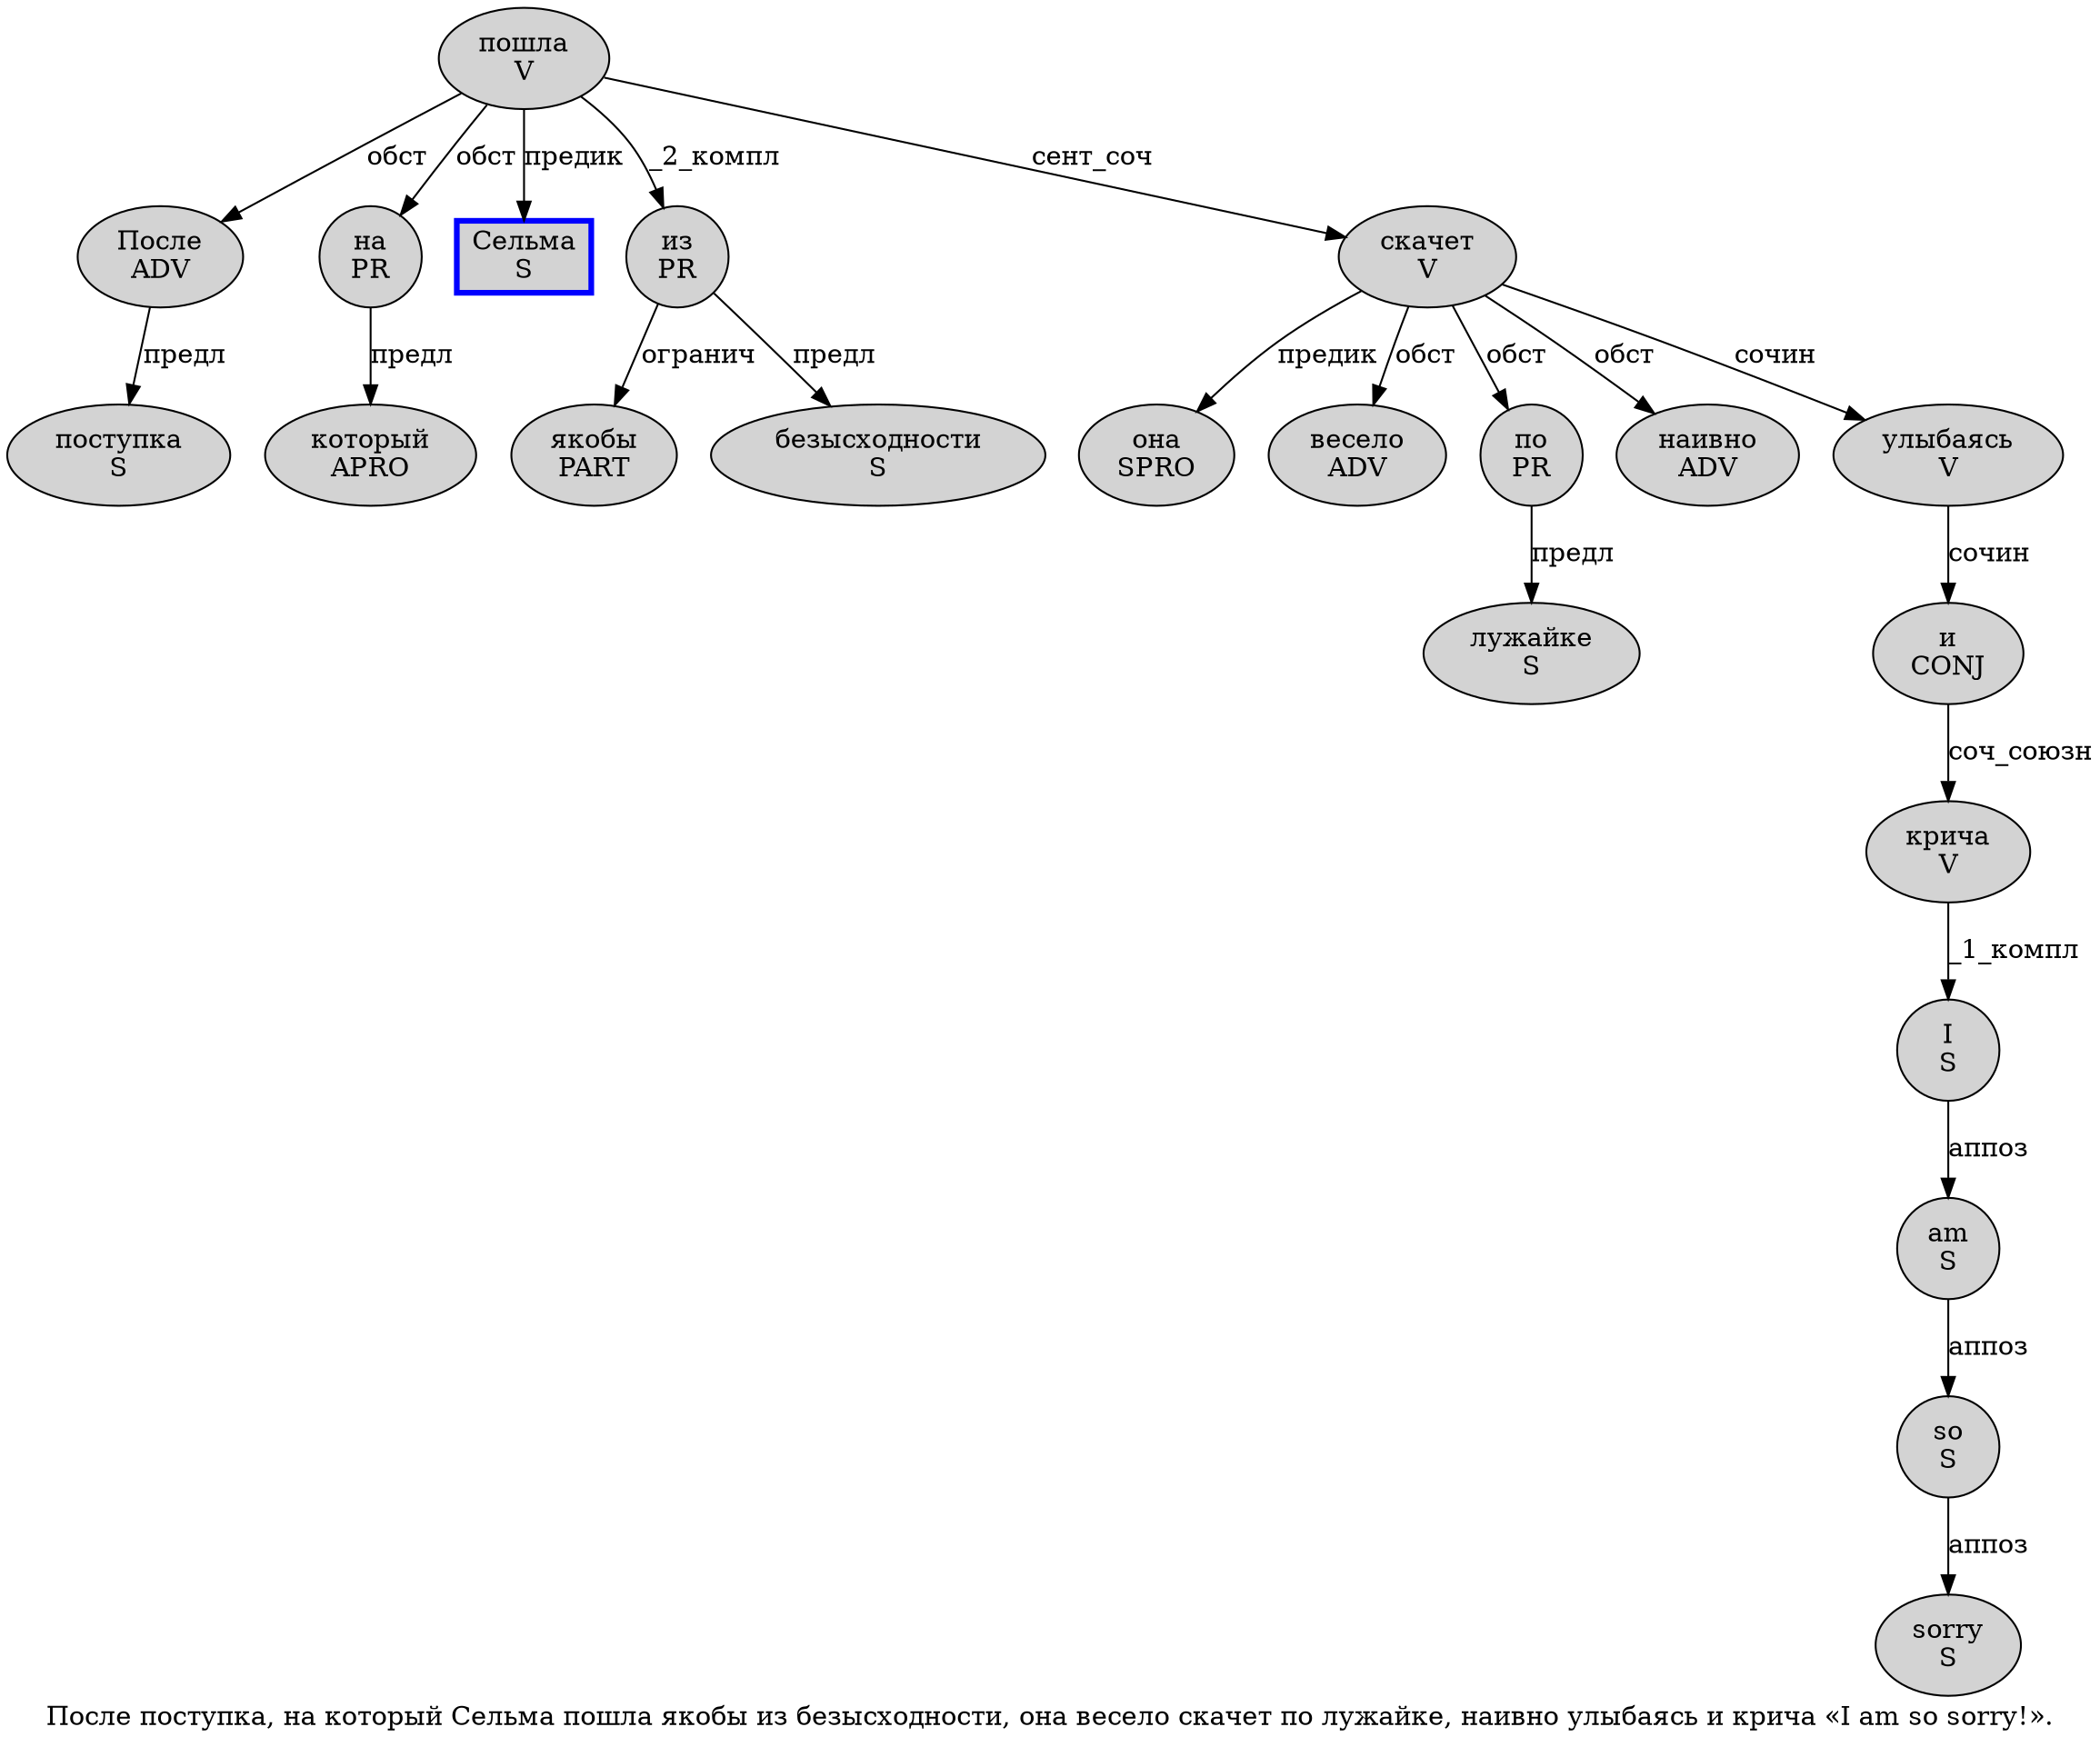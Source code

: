 digraph SENTENCE_2268 {
	graph [label="После поступка, на который Сельма пошла якобы из безысходности, она весело скачет по лужайке, наивно улыбаясь и крича «I am so sorry!»."]
	node [style=filled]
		0 [label="После
ADV" color="" fillcolor=lightgray penwidth=1 shape=ellipse]
		1 [label="поступка
S" color="" fillcolor=lightgray penwidth=1 shape=ellipse]
		3 [label="на
PR" color="" fillcolor=lightgray penwidth=1 shape=ellipse]
		4 [label="который
APRO" color="" fillcolor=lightgray penwidth=1 shape=ellipse]
		5 [label="Сельма
S" color=blue fillcolor=lightgray penwidth=3 shape=box]
		6 [label="пошла
V" color="" fillcolor=lightgray penwidth=1 shape=ellipse]
		7 [label="якобы
PART" color="" fillcolor=lightgray penwidth=1 shape=ellipse]
		8 [label="из
PR" color="" fillcolor=lightgray penwidth=1 shape=ellipse]
		9 [label="безысходности
S" color="" fillcolor=lightgray penwidth=1 shape=ellipse]
		11 [label="она
SPRO" color="" fillcolor=lightgray penwidth=1 shape=ellipse]
		12 [label="весело
ADV" color="" fillcolor=lightgray penwidth=1 shape=ellipse]
		13 [label="скачет
V" color="" fillcolor=lightgray penwidth=1 shape=ellipse]
		14 [label="по
PR" color="" fillcolor=lightgray penwidth=1 shape=ellipse]
		15 [label="лужайке
S" color="" fillcolor=lightgray penwidth=1 shape=ellipse]
		17 [label="наивно
ADV" color="" fillcolor=lightgray penwidth=1 shape=ellipse]
		18 [label="улыбаясь
V" color="" fillcolor=lightgray penwidth=1 shape=ellipse]
		19 [label="и
CONJ" color="" fillcolor=lightgray penwidth=1 shape=ellipse]
		20 [label="крича
V" color="" fillcolor=lightgray penwidth=1 shape=ellipse]
		22 [label="I
S" color="" fillcolor=lightgray penwidth=1 shape=ellipse]
		23 [label="am
S" color="" fillcolor=lightgray penwidth=1 shape=ellipse]
		24 [label="so
S" color="" fillcolor=lightgray penwidth=1 shape=ellipse]
		25 [label="sorry
S" color="" fillcolor=lightgray penwidth=1 shape=ellipse]
			6 -> 0 [label="обст"]
			6 -> 3 [label="обст"]
			6 -> 5 [label="предик"]
			6 -> 8 [label="_2_компл"]
			6 -> 13 [label="сент_соч"]
			18 -> 19 [label="сочин"]
			20 -> 22 [label="_1_компл"]
			0 -> 1 [label="предл"]
			3 -> 4 [label="предл"]
			14 -> 15 [label="предл"]
			19 -> 20 [label="соч_союзн"]
			13 -> 11 [label="предик"]
			13 -> 12 [label="обст"]
			13 -> 14 [label="обст"]
			13 -> 17 [label="обст"]
			13 -> 18 [label="сочин"]
			23 -> 24 [label="аппоз"]
			8 -> 7 [label="огранич"]
			8 -> 9 [label="предл"]
			24 -> 25 [label="аппоз"]
			22 -> 23 [label="аппоз"]
}